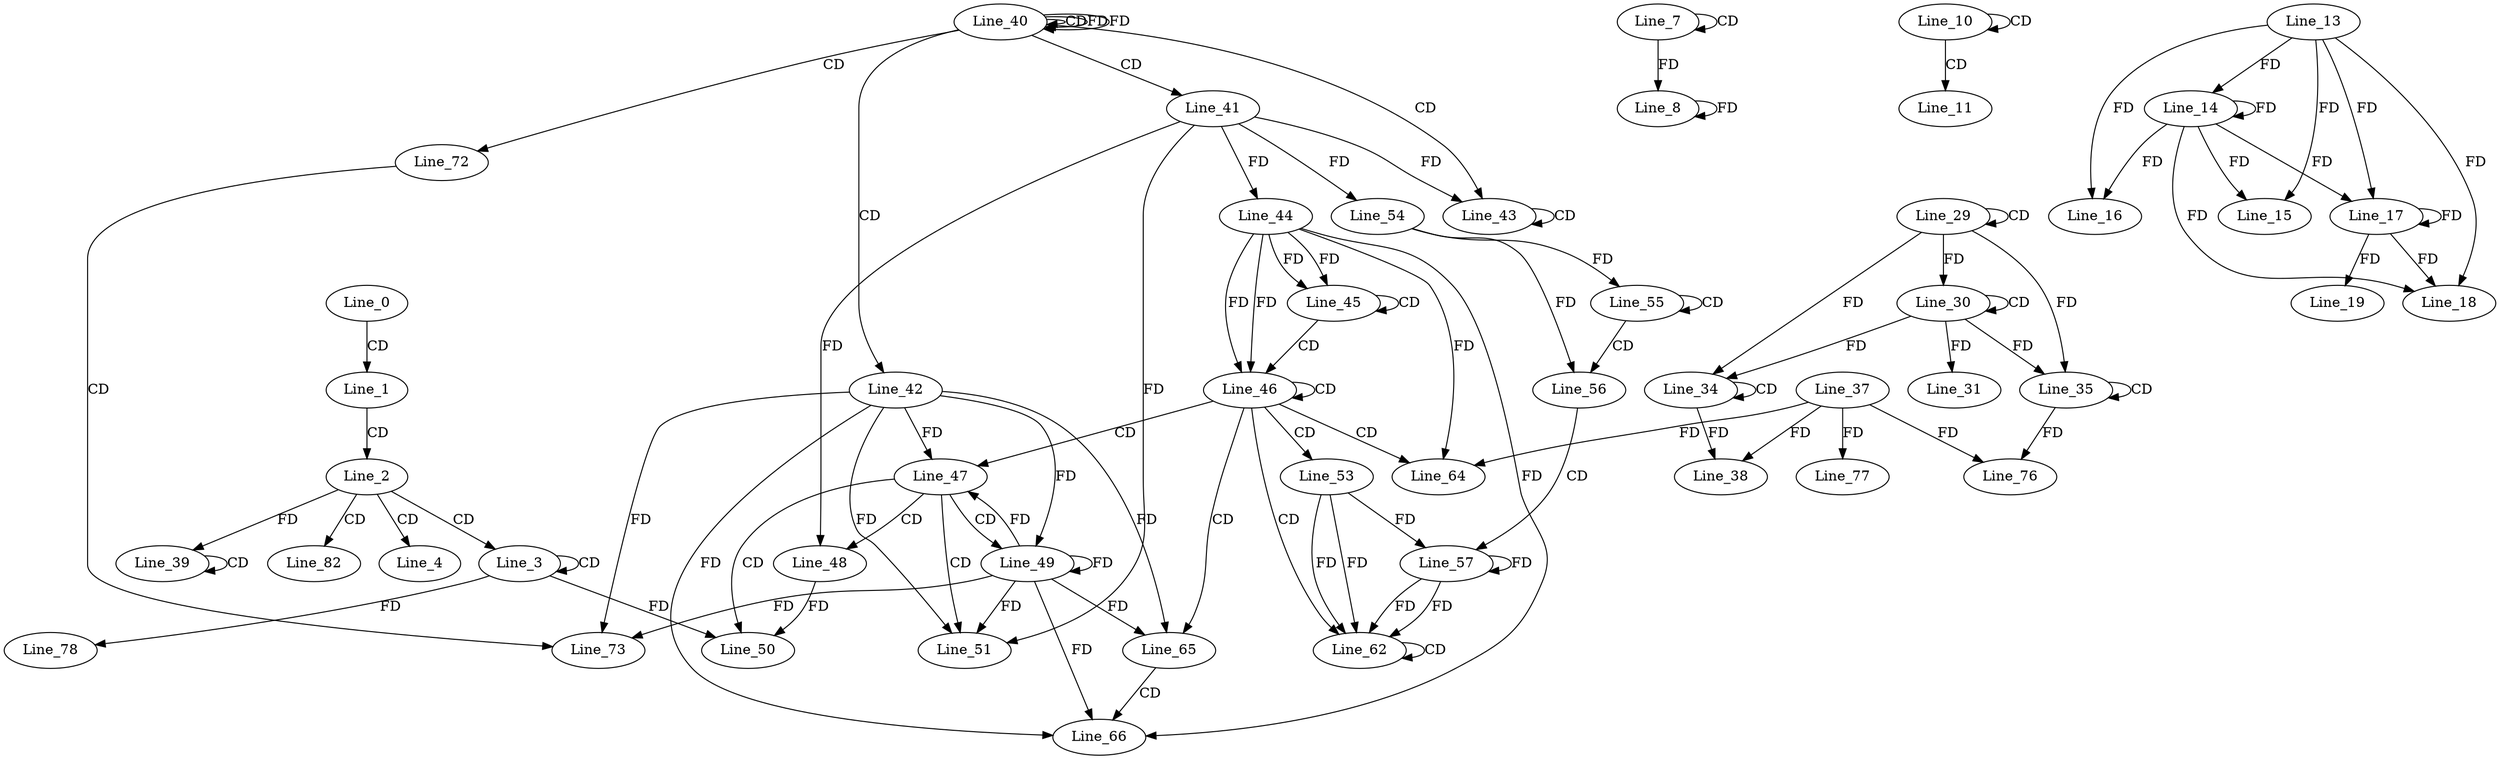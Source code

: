 digraph G {
  Line_0;
  Line_1;
  Line_2;
  Line_3;
  Line_3;
  Line_4;
  Line_7;
  Line_7;
  Line_8;
  Line_10;
  Line_10;
  Line_11;
  Line_13;
  Line_14;
  Line_15;
  Line_16;
  Line_17;
  Line_18;
  Line_19;
  Line_29;
  Line_29;
  Line_30;
  Line_30;
  Line_31;
  Line_34;
  Line_34;
  Line_35;
  Line_35;
  Line_37;
  Line_38;
  Line_39;
  Line_39;
  Line_40;
  Line_40;
  Line_40;
  Line_41;
  Line_42;
  Line_43;
  Line_43;
  Line_43;
  Line_44;
  Line_44;
  Line_45;
  Line_45;
  Line_46;
  Line_46;
  Line_47;
  Line_48;
  Line_48;
  Line_49;
  Line_50;
  Line_50;
  Line_51;
  Line_53;
  Line_54;
  Line_55;
  Line_55;
  Line_54;
  Line_55;
  Line_56;
  Line_56;
  Line_57;
  Line_62;
  Line_62;
  Line_64;
  Line_65;
  Line_66;
  Line_72;
  Line_73;
  Line_76;
  Line_77;
  Line_78;
  Line_82;
  Line_0 -> Line_1 [ label="CD" ];
  Line_1 -> Line_2 [ label="CD" ];
  Line_2 -> Line_3 [ label="CD" ];
  Line_3 -> Line_3 [ label="CD" ];
  Line_2 -> Line_4 [ label="CD" ];
  Line_7 -> Line_7 [ label="CD" ];
  Line_7 -> Line_8 [ label="FD" ];
  Line_8 -> Line_8 [ label="FD" ];
  Line_10 -> Line_10 [ label="CD" ];
  Line_10 -> Line_11 [ label="CD" ];
  Line_13 -> Line_14 [ label="FD" ];
  Line_14 -> Line_14 [ label="FD" ];
  Line_13 -> Line_15 [ label="FD" ];
  Line_14 -> Line_15 [ label="FD" ];
  Line_13 -> Line_16 [ label="FD" ];
  Line_14 -> Line_16 [ label="FD" ];
  Line_13 -> Line_17 [ label="FD" ];
  Line_14 -> Line_17 [ label="FD" ];
  Line_17 -> Line_17 [ label="FD" ];
  Line_13 -> Line_18 [ label="FD" ];
  Line_14 -> Line_18 [ label="FD" ];
  Line_17 -> Line_18 [ label="FD" ];
  Line_17 -> Line_19 [ label="FD" ];
  Line_29 -> Line_29 [ label="CD" ];
  Line_30 -> Line_30 [ label="CD" ];
  Line_29 -> Line_30 [ label="FD" ];
  Line_30 -> Line_31 [ label="FD" ];
  Line_34 -> Line_34 [ label="CD" ];
  Line_29 -> Line_34 [ label="FD" ];
  Line_30 -> Line_34 [ label="FD" ];
  Line_35 -> Line_35 [ label="CD" ];
  Line_29 -> Line_35 [ label="FD" ];
  Line_30 -> Line_35 [ label="FD" ];
  Line_37 -> Line_38 [ label="FD" ];
  Line_34 -> Line_38 [ label="FD" ];
  Line_39 -> Line_39 [ label="CD" ];
  Line_2 -> Line_39 [ label="FD" ];
  Line_40 -> Line_40 [ label="CD" ];
  Line_40 -> Line_40 [ label="FD" ];
  Line_40 -> Line_41 [ label="CD" ];
  Line_40 -> Line_42 [ label="CD" ];
  Line_40 -> Line_43 [ label="CD" ];
  Line_43 -> Line_43 [ label="CD" ];
  Line_41 -> Line_43 [ label="FD" ];
  Line_41 -> Line_44 [ label="FD" ];
  Line_44 -> Line_45 [ label="FD" ];
  Line_45 -> Line_45 [ label="CD" ];
  Line_44 -> Line_45 [ label="FD" ];
  Line_45 -> Line_46 [ label="CD" ];
  Line_44 -> Line_46 [ label="FD" ];
  Line_46 -> Line_46 [ label="CD" ];
  Line_44 -> Line_46 [ label="FD" ];
  Line_46 -> Line_47 [ label="CD" ];
  Line_42 -> Line_47 [ label="FD" ];
  Line_47 -> Line_48 [ label="CD" ];
  Line_41 -> Line_48 [ label="FD" ];
  Line_47 -> Line_49 [ label="CD" ];
  Line_42 -> Line_49 [ label="FD" ];
  Line_49 -> Line_49 [ label="FD" ];
  Line_47 -> Line_50 [ label="CD" ];
  Line_3 -> Line_50 [ label="FD" ];
  Line_48 -> Line_50 [ label="FD" ];
  Line_47 -> Line_51 [ label="CD" ];
  Line_41 -> Line_51 [ label="FD" ];
  Line_42 -> Line_51 [ label="FD" ];
  Line_49 -> Line_51 [ label="FD" ];
  Line_46 -> Line_53 [ label="CD" ];
  Line_41 -> Line_54 [ label="FD" ];
  Line_55 -> Line_55 [ label="CD" ];
  Line_54 -> Line_55 [ label="FD" ];
  Line_55 -> Line_56 [ label="CD" ];
  Line_54 -> Line_56 [ label="FD" ];
  Line_56 -> Line_57 [ label="CD" ];
  Line_53 -> Line_57 [ label="FD" ];
  Line_57 -> Line_57 [ label="FD" ];
  Line_46 -> Line_62 [ label="CD" ];
  Line_53 -> Line_62 [ label="FD" ];
  Line_57 -> Line_62 [ label="FD" ];
  Line_62 -> Line_62 [ label="CD" ];
  Line_53 -> Line_62 [ label="FD" ];
  Line_57 -> Line_62 [ label="FD" ];
  Line_46 -> Line_64 [ label="CD" ];
  Line_44 -> Line_64 [ label="FD" ];
  Line_37 -> Line_64 [ label="FD" ];
  Line_46 -> Line_65 [ label="CD" ];
  Line_42 -> Line_65 [ label="FD" ];
  Line_49 -> Line_65 [ label="FD" ];
  Line_65 -> Line_66 [ label="CD" ];
  Line_44 -> Line_66 [ label="FD" ];
  Line_42 -> Line_66 [ label="FD" ];
  Line_49 -> Line_66 [ label="FD" ];
  Line_40 -> Line_72 [ label="CD" ];
  Line_72 -> Line_73 [ label="CD" ];
  Line_42 -> Line_73 [ label="FD" ];
  Line_49 -> Line_73 [ label="FD" ];
  Line_37 -> Line_76 [ label="FD" ];
  Line_35 -> Line_76 [ label="FD" ];
  Line_37 -> Line_77 [ label="FD" ];
  Line_3 -> Line_78 [ label="FD" ];
  Line_2 -> Line_82 [ label="CD" ];
  Line_40 -> Line_40 [ label="FD" ];
  Line_49 -> Line_47 [ label="FD" ];
}
